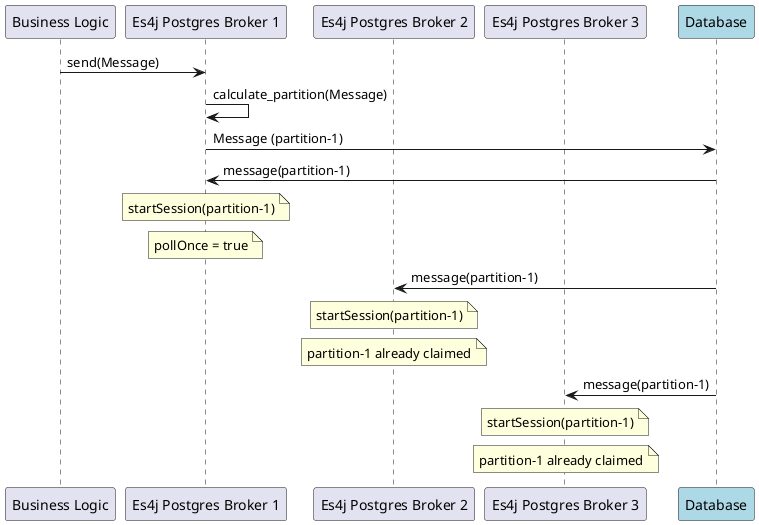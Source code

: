 @startuml
participant "Business Logic" as C4
participant "Es4j Postgres Broker 1" as C1
participant "Es4j Postgres Broker 2" as C2
participant "Es4j Postgres Broker 3" as C3
participant "Database" as D #LightBlue

C4 -> C1 : send(Message)

C1 -> C1 : calculate_partition(Message)

C1 -> D : Message (partition-1)

D -> C1 : message(partition-1)
note over C1: startSession(partition-1)
note over C1: pollOnce = true

D -> C2 : message(partition-1)
note over C2: startSession(partition-1)
note over C2: partition-1 already claimed

D -> C3 : message(partition-1)
note over C3: startSession(partition-1)
note over C3: partition-1 already claimed

@enduml
